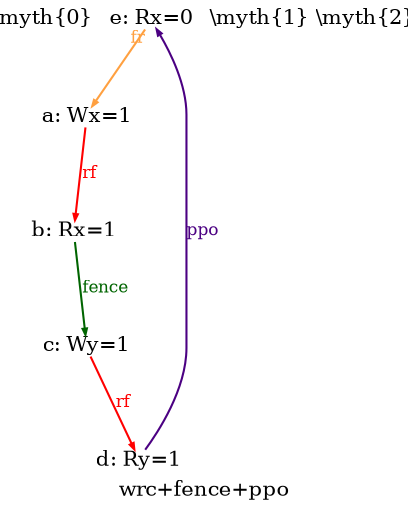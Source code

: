 /* Generated, do not edit, edit img/wrc+lwfence+ppo.litmus instead */
digraph G {

splines=spline;

/* legend */
fontsize=10;
label="wrc+fence+ppo";


/* the unlocked events */
proc0_label_node [shape=none, fontsize=10, label="\\myth{0}", pos="1.000000,0.588000!", fixedsize=true, width=0.455000, height=0.091875]
eiid0 [label="a: Wx=1", shape="none", fontsize=10, pos="1.000000,0.367500!", fixedsize="true", height="0.138889", width="0.486111"];
proc1_label_node [shape=none, fontsize=10, label="\\myth{1}", pos="1.700000,0.588000!", fixedsize=true, width=0.455000, height=0.091875]
eiid1 [label="b: Rx=1", shape="none", fontsize=10, pos="1.700000,0.367500!", fixedsize="true", height="0.138889", width="0.486111"];
eiid2 [label="c: Wy=1", shape="none", fontsize=10, pos="1.700000,0.000000!", fixedsize="true", height="0.138889", width="0.486111"];
proc2_label_node [shape=none, fontsize=10, label="\\myth{2}", pos="2.400000,0.588000!", fixedsize=true, width=0.455000, height=0.091875]
eiid3 [label="d: Ry=1", shape="none", fontsize=10, pos="2.400000,0.367500!", fixedsize="true", height="0.138889", width="0.486111"];
eiid4 [label="e: Rx=0", shape="none", fontsize=10, pos="2.400000,0.000000!", fixedsize="true", height="0.138889", width="0.486111"];

/* the intra_causality_data edges */


/* the intra_causality_control edges */

/* the poi edges */
/* the rfmap edges */
eiid0 -> eiid1 [label="rf", color="red", fontcolor="red", fontsize=8, arrowsize="0.300000"];
eiid2 -> eiid3 [label="rf", color="red", fontcolor="red", fontsize=8, arrowsize="0.300000"];


/* The viewed-before edges */
eiid4 -> eiid3 [label="ppo", color="indigo", fontcolor="indigo", fontsize=8, arrowsize="0.300000", dir="back"];
eiid1 -> eiid2 [label="fence", color="darkgreen", fontcolor="darkgreen", fontsize=8, arrowsize="0.300000"];
eiid4 -> eiid0 [taillabel="fr", color="#ffa040", fontcolor="#ffa040", fontsize=8, arrowsize="0.300000"];
}
